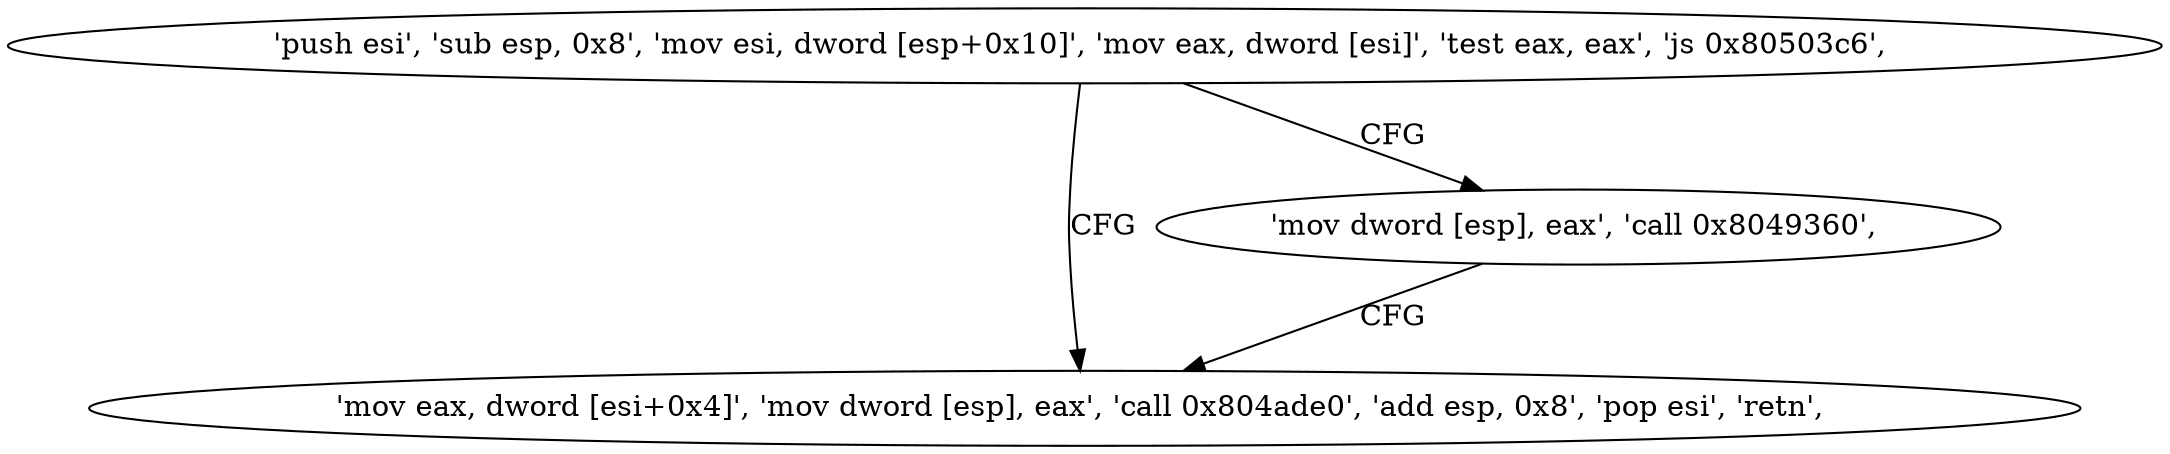 digraph "func" {
"134546352" [label = "'push esi', 'sub esp, 0x8', 'mov esi, dword [esp+0x10]', 'mov eax, dword [esi]', 'test eax, eax', 'js 0x80503c6', " ]
"134546374" [label = "'mov eax, dword [esi+0x4]', 'mov dword [esp], eax', 'call 0x804ade0', 'add esp, 0x8', 'pop esi', 'retn', " ]
"134546366" [label = "'mov dword [esp], eax', 'call 0x8049360', " ]
"134546352" -> "134546374" [ label = "CFG" ]
"134546352" -> "134546366" [ label = "CFG" ]
"134546366" -> "134546374" [ label = "CFG" ]
}
